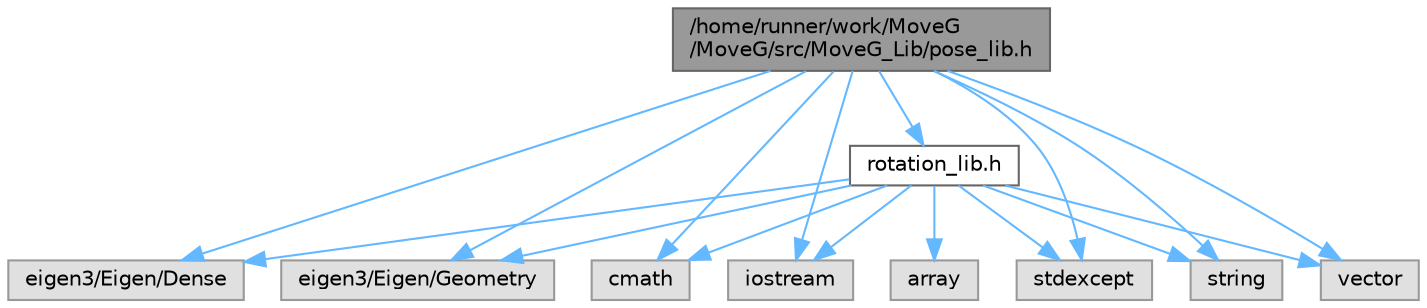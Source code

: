 digraph "/home/runner/work/MoveG/MoveG/src/MoveG_Lib/pose_lib.h"
{
 // LATEX_PDF_SIZE
  bgcolor="transparent";
  edge [fontname=Helvetica,fontsize=10,labelfontname=Helvetica,labelfontsize=10];
  node [fontname=Helvetica,fontsize=10,shape=box,height=0.2,width=0.4];
  Node1 [id="Node000001",label="/home/runner/work/MoveG\l/MoveG/src/MoveG_Lib/pose_lib.h",height=0.2,width=0.4,color="gray40", fillcolor="grey60", style="filled", fontcolor="black",tooltip="Class for representing Poses."];
  Node1 -> Node2 [id="edge1_Node000001_Node000002",color="steelblue1",style="solid",tooltip=" "];
  Node2 [id="Node000002",label="eigen3/Eigen/Dense",height=0.2,width=0.4,color="grey60", fillcolor="#E0E0E0", style="filled",tooltip=" "];
  Node1 -> Node3 [id="edge2_Node000001_Node000003",color="steelblue1",style="solid",tooltip=" "];
  Node3 [id="Node000003",label="eigen3/Eigen/Geometry",height=0.2,width=0.4,color="grey60", fillcolor="#E0E0E0", style="filled",tooltip=" "];
  Node1 -> Node4 [id="edge3_Node000001_Node000004",color="steelblue1",style="solid",tooltip=" "];
  Node4 [id="Node000004",label="cmath",height=0.2,width=0.4,color="grey60", fillcolor="#E0E0E0", style="filled",tooltip=" "];
  Node1 -> Node5 [id="edge4_Node000001_Node000005",color="steelblue1",style="solid",tooltip=" "];
  Node5 [id="Node000005",label="iostream",height=0.2,width=0.4,color="grey60", fillcolor="#E0E0E0", style="filled",tooltip=" "];
  Node1 -> Node6 [id="edge5_Node000001_Node000006",color="steelblue1",style="solid",tooltip=" "];
  Node6 [id="Node000006",label="stdexcept",height=0.2,width=0.4,color="grey60", fillcolor="#E0E0E0", style="filled",tooltip=" "];
  Node1 -> Node7 [id="edge6_Node000001_Node000007",color="steelblue1",style="solid",tooltip=" "];
  Node7 [id="Node000007",label="string",height=0.2,width=0.4,color="grey60", fillcolor="#E0E0E0", style="filled",tooltip=" "];
  Node1 -> Node8 [id="edge7_Node000001_Node000008",color="steelblue1",style="solid",tooltip=" "];
  Node8 [id="Node000008",label="vector",height=0.2,width=0.4,color="grey60", fillcolor="#E0E0E0", style="filled",tooltip=" "];
  Node1 -> Node9 [id="edge8_Node000001_Node000009",color="steelblue1",style="solid",tooltip=" "];
  Node9 [id="Node000009",label="rotation_lib.h",height=0.2,width=0.4,color="grey40", fillcolor="white", style="filled",URL="$rotation__lib_8h.html",tooltip="Class for representing and manipulating 3D rotations."];
  Node9 -> Node2 [id="edge9_Node000009_Node000002",color="steelblue1",style="solid",tooltip=" "];
  Node9 -> Node3 [id="edge10_Node000009_Node000003",color="steelblue1",style="solid",tooltip=" "];
  Node9 -> Node10 [id="edge11_Node000009_Node000010",color="steelblue1",style="solid",tooltip=" "];
  Node10 [id="Node000010",label="array",height=0.2,width=0.4,color="grey60", fillcolor="#E0E0E0", style="filled",tooltip=" "];
  Node9 -> Node4 [id="edge12_Node000009_Node000004",color="steelblue1",style="solid",tooltip=" "];
  Node9 -> Node5 [id="edge13_Node000009_Node000005",color="steelblue1",style="solid",tooltip=" "];
  Node9 -> Node6 [id="edge14_Node000009_Node000006",color="steelblue1",style="solid",tooltip=" "];
  Node9 -> Node7 [id="edge15_Node000009_Node000007",color="steelblue1",style="solid",tooltip=" "];
  Node9 -> Node8 [id="edge16_Node000009_Node000008",color="steelblue1",style="solid",tooltip=" "];
}
